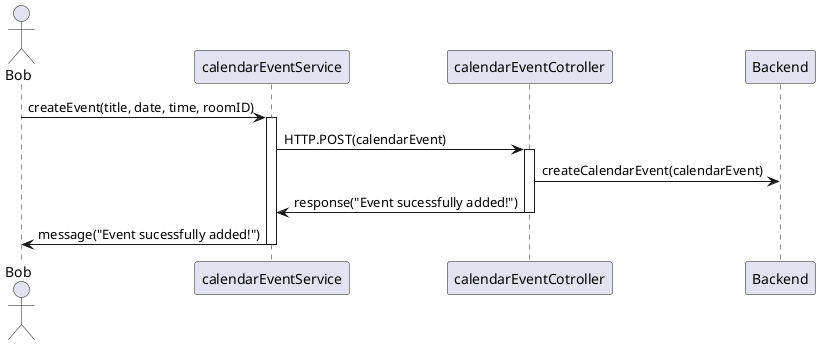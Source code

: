 @startuml
'erfolgreiches erzeugen von Event
actor Bob 
' The only difference between actor
'and participant is the drawing
participant calendarEventService
participant calendarEventCotroller
participant Backend

'evtl mehr Zeug in createEvent übergeben?
Bob->calendarEventService: createEvent(title, date, time, roomID)
activate calendarEventService
calendarEventService -> calendarEventCotroller: HTTP.POST(calendarEvent)
activate calendarEventCotroller
calendarEventCotroller -> Backend: createCalendarEvent(calendarEvent)
'neues calendarEvent erzeugen?
calendarEventCotroller -> calendarEventService: response("Event sucessfully added!")
deactivate calendarEventCotroller
calendarEventService -> Bob: message("Event sucessfully added!")
deactivate calendarEventService
@enduml
